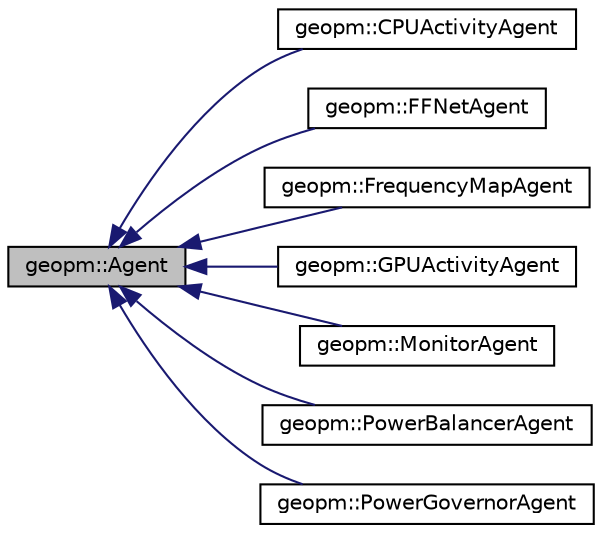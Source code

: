 digraph "geopm::Agent"
{
 // LATEX_PDF_SIZE
  edge [fontname="Helvetica",fontsize="10",labelfontname="Helvetica",labelfontsize="10"];
  node [fontname="Helvetica",fontsize="10",shape=record];
  rankdir="LR";
  Node1 [label="geopm::Agent",height=0.2,width=0.4,color="black", fillcolor="grey75", style="filled", fontcolor="black",tooltip=" "];
  Node1 -> Node2 [dir="back",color="midnightblue",fontsize="10",style="solid",fontname="Helvetica"];
  Node2 [label="geopm::CPUActivityAgent",height=0.2,width=0.4,color="black", fillcolor="white", style="filled",URL="$classgeopm_1_1_c_p_u_activity_agent.html",tooltip="Agent."];
  Node1 -> Node3 [dir="back",color="midnightblue",fontsize="10",style="solid",fontname="Helvetica"];
  Node3 [label="geopm::FFNetAgent",height=0.2,width=0.4,color="black", fillcolor="white", style="filled",URL="$classgeopm_1_1_f_f_net_agent.html",tooltip="Feed Forward Net Agent."];
  Node1 -> Node4 [dir="back",color="midnightblue",fontsize="10",style="solid",fontname="Helvetica"];
  Node4 [label="geopm::FrequencyMapAgent",height=0.2,width=0.4,color="black", fillcolor="white", style="filled",URL="$classgeopm_1_1_frequency_map_agent.html",tooltip=" "];
  Node1 -> Node5 [dir="back",color="midnightblue",fontsize="10",style="solid",fontname="Helvetica"];
  Node5 [label="geopm::GPUActivityAgent",height=0.2,width=0.4,color="black", fillcolor="white", style="filled",URL="$classgeopm_1_1_g_p_u_activity_agent.html",tooltip="Agent."];
  Node1 -> Node6 [dir="back",color="midnightblue",fontsize="10",style="solid",fontname="Helvetica"];
  Node6 [label="geopm::MonitorAgent",height=0.2,width=0.4,color="black", fillcolor="white", style="filled",URL="$classgeopm_1_1_monitor_agent.html",tooltip="Agent used to do sampling only; no policy will be enforced."];
  Node1 -> Node7 [dir="back",color="midnightblue",fontsize="10",style="solid",fontname="Helvetica"];
  Node7 [label="geopm::PowerBalancerAgent",height=0.2,width=0.4,color="black", fillcolor="white", style="filled",URL="$classgeopm_1_1_power_balancer_agent.html",tooltip=" "];
  Node1 -> Node8 [dir="back",color="midnightblue",fontsize="10",style="solid",fontname="Helvetica"];
  Node8 [label="geopm::PowerGovernorAgent",height=0.2,width=0.4,color="black", fillcolor="white", style="filled",URL="$classgeopm_1_1_power_governor_agent.html",tooltip=" "];
}
